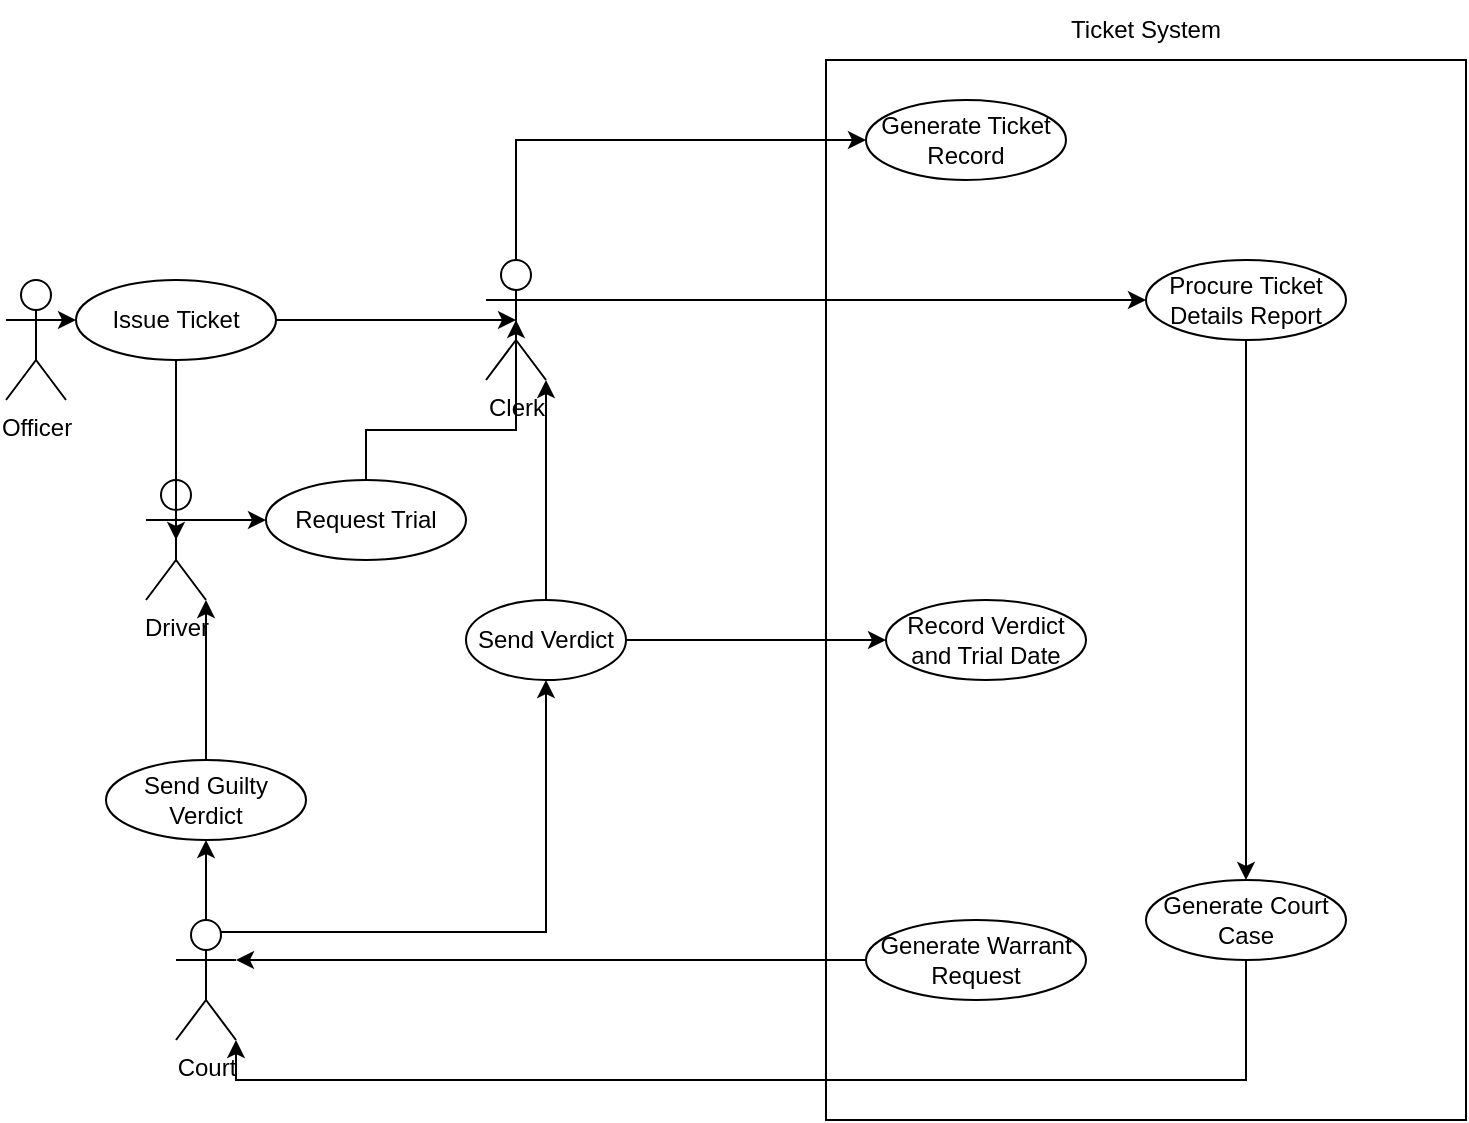 <mxfile version="26.0.14">
  <diagram name="Page-1" id="QHTUdcQEXf94xLVi2kvm">
    <mxGraphModel dx="782" dy="737" grid="1" gridSize="10" guides="1" tooltips="1" connect="1" arrows="1" fold="1" page="1" pageScale="1" pageWidth="850" pageHeight="1100" math="0" shadow="0">
      <root>
        <mxCell id="0" />
        <mxCell id="1" parent="0" />
        <mxCell id="e9U0abkdqi3mbfvJPGBw-5" value="" style="rounded=0;whiteSpace=wrap;html=1;" vertex="1" parent="1">
          <mxGeometry x="480" y="160" width="320" height="530" as="geometry" />
        </mxCell>
        <mxCell id="e9U0abkdqi3mbfvJPGBw-6" value="Ticket System" style="text;html=1;align=center;verticalAlign=middle;whiteSpace=wrap;rounded=0;" vertex="1" parent="1">
          <mxGeometry x="600" y="130" width="80" height="30" as="geometry" />
        </mxCell>
        <mxCell id="e9U0abkdqi3mbfvJPGBw-18" style="edgeStyle=orthogonalEdgeStyle;rounded=0;orthogonalLoop=1;jettySize=auto;html=1;exitX=1;exitY=0.333;exitDx=0;exitDy=0;exitPerimeter=0;entryX=0;entryY=0.5;entryDx=0;entryDy=0;" edge="1" parent="1" source="e9U0abkdqi3mbfvJPGBw-7" target="e9U0abkdqi3mbfvJPGBw-17">
          <mxGeometry relative="1" as="geometry" />
        </mxCell>
        <mxCell id="e9U0abkdqi3mbfvJPGBw-7" value="Officer" style="shape=umlActor;verticalLabelPosition=bottom;verticalAlign=top;html=1;outlineConnect=0;" vertex="1" parent="1">
          <mxGeometry x="70" y="270" width="30" height="60" as="geometry" />
        </mxCell>
        <mxCell id="e9U0abkdqi3mbfvJPGBw-10" value="Generate Ticket Record" style="ellipse;whiteSpace=wrap;html=1;align=center;" vertex="1" parent="1">
          <mxGeometry x="500" y="180" width="100" height="40" as="geometry" />
        </mxCell>
        <mxCell id="e9U0abkdqi3mbfvJPGBw-27" style="edgeStyle=orthogonalEdgeStyle;rounded=0;orthogonalLoop=1;jettySize=auto;html=1;exitX=1;exitY=0.333;exitDx=0;exitDy=0;exitPerimeter=0;entryX=0;entryY=0.5;entryDx=0;entryDy=0;" edge="1" parent="1" source="e9U0abkdqi3mbfvJPGBw-15" target="e9U0abkdqi3mbfvJPGBw-26">
          <mxGeometry relative="1" as="geometry" />
        </mxCell>
        <mxCell id="e9U0abkdqi3mbfvJPGBw-15" value="Driver" style="shape=umlActor;verticalLabelPosition=bottom;verticalAlign=top;html=1;" vertex="1" parent="1">
          <mxGeometry x="140" y="370" width="30" height="60" as="geometry" />
        </mxCell>
        <mxCell id="e9U0abkdqi3mbfvJPGBw-17" value="Issue&lt;span style=&quot;background-color: transparent; color: light-dark(rgb(0, 0, 0), rgb(255, 255, 255));&quot;&gt;&amp;nbsp;Ticket&lt;/span&gt;" style="ellipse;whiteSpace=wrap;html=1;align=center;" vertex="1" parent="1">
          <mxGeometry x="105" y="270" width="100" height="40" as="geometry" />
        </mxCell>
        <mxCell id="e9U0abkdqi3mbfvJPGBw-19" style="edgeStyle=orthogonalEdgeStyle;rounded=0;orthogonalLoop=1;jettySize=auto;html=1;exitX=0.5;exitY=1;exitDx=0;exitDy=0;entryX=0.5;entryY=0.5;entryDx=0;entryDy=0;entryPerimeter=0;" edge="1" parent="1" source="e9U0abkdqi3mbfvJPGBw-17" target="e9U0abkdqi3mbfvJPGBw-15">
          <mxGeometry relative="1" as="geometry" />
        </mxCell>
        <mxCell id="e9U0abkdqi3mbfvJPGBw-25" style="edgeStyle=orthogonalEdgeStyle;rounded=0;orthogonalLoop=1;jettySize=auto;html=1;exitX=0.5;exitY=0;exitDx=0;exitDy=0;exitPerimeter=0;entryX=0;entryY=0.5;entryDx=0;entryDy=0;" edge="1" parent="1" source="e9U0abkdqi3mbfvJPGBw-23" target="e9U0abkdqi3mbfvJPGBw-10">
          <mxGeometry relative="1" as="geometry" />
        </mxCell>
        <mxCell id="e9U0abkdqi3mbfvJPGBw-59" style="edgeStyle=orthogonalEdgeStyle;rounded=0;orthogonalLoop=1;jettySize=auto;html=1;exitX=1;exitY=0.333;exitDx=0;exitDy=0;exitPerimeter=0;entryX=0;entryY=0.5;entryDx=0;entryDy=0;" edge="1" parent="1" source="e9U0abkdqi3mbfvJPGBw-23" target="e9U0abkdqi3mbfvJPGBw-50">
          <mxGeometry relative="1" as="geometry" />
        </mxCell>
        <mxCell id="e9U0abkdqi3mbfvJPGBw-23" value="Clerk" style="shape=umlActor;verticalLabelPosition=bottom;verticalAlign=top;html=1;outlineConnect=0;" vertex="1" parent="1">
          <mxGeometry x="310" y="260" width="30" height="60" as="geometry" />
        </mxCell>
        <mxCell id="e9U0abkdqi3mbfvJPGBw-24" style="edgeStyle=orthogonalEdgeStyle;rounded=0;orthogonalLoop=1;jettySize=auto;html=1;exitX=1;exitY=0.5;exitDx=0;exitDy=0;entryX=0.5;entryY=0.5;entryDx=0;entryDy=0;entryPerimeter=0;" edge="1" parent="1" source="e9U0abkdqi3mbfvJPGBw-17" target="e9U0abkdqi3mbfvJPGBw-23">
          <mxGeometry relative="1" as="geometry" />
        </mxCell>
        <mxCell id="e9U0abkdqi3mbfvJPGBw-26" value="Request Trial" style="ellipse;whiteSpace=wrap;html=1;align=center;" vertex="1" parent="1">
          <mxGeometry x="200" y="370" width="100" height="40" as="geometry" />
        </mxCell>
        <mxCell id="e9U0abkdqi3mbfvJPGBw-28" style="edgeStyle=orthogonalEdgeStyle;rounded=0;orthogonalLoop=1;jettySize=auto;html=1;exitX=0.5;exitY=0;exitDx=0;exitDy=0;entryX=0.5;entryY=0.5;entryDx=0;entryDy=0;entryPerimeter=0;" edge="1" parent="1" source="e9U0abkdqi3mbfvJPGBw-26" target="e9U0abkdqi3mbfvJPGBw-23">
          <mxGeometry relative="1" as="geometry" />
        </mxCell>
        <mxCell id="e9U0abkdqi3mbfvJPGBw-30" value="Generate Court Case" style="ellipse;whiteSpace=wrap;html=1;align=center;" vertex="1" parent="1">
          <mxGeometry x="640" y="570" width="100" height="40" as="geometry" />
        </mxCell>
        <mxCell id="e9U0abkdqi3mbfvJPGBw-38" style="edgeStyle=orthogonalEdgeStyle;rounded=0;orthogonalLoop=1;jettySize=auto;html=1;exitX=0.5;exitY=0;exitDx=0;exitDy=0;exitPerimeter=0;entryX=0.5;entryY=1;entryDx=0;entryDy=0;" edge="1" parent="1" source="e9U0abkdqi3mbfvJPGBw-32" target="e9U0abkdqi3mbfvJPGBw-37">
          <mxGeometry relative="1" as="geometry" />
        </mxCell>
        <mxCell id="e9U0abkdqi3mbfvJPGBw-43" style="edgeStyle=orthogonalEdgeStyle;rounded=0;orthogonalLoop=1;jettySize=auto;html=1;exitX=0.75;exitY=0.1;exitDx=0;exitDy=0;exitPerimeter=0;entryX=0.5;entryY=1;entryDx=0;entryDy=0;" edge="1" parent="1" source="e9U0abkdqi3mbfvJPGBw-32" target="e9U0abkdqi3mbfvJPGBw-41">
          <mxGeometry relative="1" as="geometry" />
        </mxCell>
        <mxCell id="e9U0abkdqi3mbfvJPGBw-32" value="Court" style="shape=umlActor;verticalLabelPosition=bottom;verticalAlign=top;html=1;outlineConnect=0;" vertex="1" parent="1">
          <mxGeometry x="155" y="590" width="30" height="60" as="geometry" />
        </mxCell>
        <mxCell id="e9U0abkdqi3mbfvJPGBw-37" value="Send Guilty Verdict" style="ellipse;whiteSpace=wrap;html=1;align=center;" vertex="1" parent="1">
          <mxGeometry x="120" y="510" width="100" height="40" as="geometry" />
        </mxCell>
        <mxCell id="e9U0abkdqi3mbfvJPGBw-39" style="edgeStyle=orthogonalEdgeStyle;rounded=0;orthogonalLoop=1;jettySize=auto;html=1;exitX=0.5;exitY=0;exitDx=0;exitDy=0;entryX=1;entryY=1;entryDx=0;entryDy=0;entryPerimeter=0;" edge="1" parent="1" source="e9U0abkdqi3mbfvJPGBw-37" target="e9U0abkdqi3mbfvJPGBw-15">
          <mxGeometry relative="1" as="geometry" />
        </mxCell>
        <mxCell id="e9U0abkdqi3mbfvJPGBw-60" style="edgeStyle=orthogonalEdgeStyle;rounded=0;orthogonalLoop=1;jettySize=auto;html=1;exitX=1;exitY=0.5;exitDx=0;exitDy=0;entryX=0;entryY=0.5;entryDx=0;entryDy=0;" edge="1" parent="1" source="e9U0abkdqi3mbfvJPGBw-41" target="e9U0abkdqi3mbfvJPGBw-47">
          <mxGeometry relative="1" as="geometry" />
        </mxCell>
        <mxCell id="e9U0abkdqi3mbfvJPGBw-41" value="Send Verdict" style="ellipse;whiteSpace=wrap;html=1;align=center;" vertex="1" parent="1">
          <mxGeometry x="300" y="430" width="80" height="40" as="geometry" />
        </mxCell>
        <mxCell id="e9U0abkdqi3mbfvJPGBw-44" style="edgeStyle=orthogonalEdgeStyle;rounded=0;orthogonalLoop=1;jettySize=auto;html=1;exitX=0.5;exitY=0;exitDx=0;exitDy=0;entryX=1;entryY=1;entryDx=0;entryDy=0;entryPerimeter=0;" edge="1" parent="1" source="e9U0abkdqi3mbfvJPGBw-41" target="e9U0abkdqi3mbfvJPGBw-23">
          <mxGeometry relative="1" as="geometry" />
        </mxCell>
        <mxCell id="e9U0abkdqi3mbfvJPGBw-47" value="Record Verdict and Trial Date" style="ellipse;whiteSpace=wrap;html=1;align=center;" vertex="1" parent="1">
          <mxGeometry x="510" y="430" width="100" height="40" as="geometry" />
        </mxCell>
        <mxCell id="e9U0abkdqi3mbfvJPGBw-53" style="edgeStyle=orthogonalEdgeStyle;rounded=0;orthogonalLoop=1;jettySize=auto;html=1;exitX=0.5;exitY=1;exitDx=0;exitDy=0;entryX=0.5;entryY=0;entryDx=0;entryDy=0;" edge="1" parent="1" source="e9U0abkdqi3mbfvJPGBw-50" target="e9U0abkdqi3mbfvJPGBw-30">
          <mxGeometry relative="1" as="geometry" />
        </mxCell>
        <mxCell id="e9U0abkdqi3mbfvJPGBw-50" value="Procure Ticket Details Report" style="ellipse;whiteSpace=wrap;html=1;align=center;" vertex="1" parent="1">
          <mxGeometry x="640" y="260" width="100" height="40" as="geometry" />
        </mxCell>
        <mxCell id="e9U0abkdqi3mbfvJPGBw-54" style="edgeStyle=orthogonalEdgeStyle;rounded=0;orthogonalLoop=1;jettySize=auto;html=1;exitX=0.5;exitY=1;exitDx=0;exitDy=0;entryX=1;entryY=1;entryDx=0;entryDy=0;entryPerimeter=0;" edge="1" parent="1" source="e9U0abkdqi3mbfvJPGBw-30" target="e9U0abkdqi3mbfvJPGBw-32">
          <mxGeometry relative="1" as="geometry" />
        </mxCell>
        <mxCell id="e9U0abkdqi3mbfvJPGBw-57" value="Generate Warrant Request" style="ellipse;whiteSpace=wrap;html=1;align=center;" vertex="1" parent="1">
          <mxGeometry x="500" y="590" width="110" height="40" as="geometry" />
        </mxCell>
        <mxCell id="e9U0abkdqi3mbfvJPGBw-58" style="edgeStyle=orthogonalEdgeStyle;rounded=0;orthogonalLoop=1;jettySize=auto;html=1;exitX=0;exitY=0.5;exitDx=0;exitDy=0;entryX=1;entryY=0.333;entryDx=0;entryDy=0;entryPerimeter=0;" edge="1" parent="1" source="e9U0abkdqi3mbfvJPGBw-57" target="e9U0abkdqi3mbfvJPGBw-32">
          <mxGeometry relative="1" as="geometry" />
        </mxCell>
      </root>
    </mxGraphModel>
  </diagram>
</mxfile>
